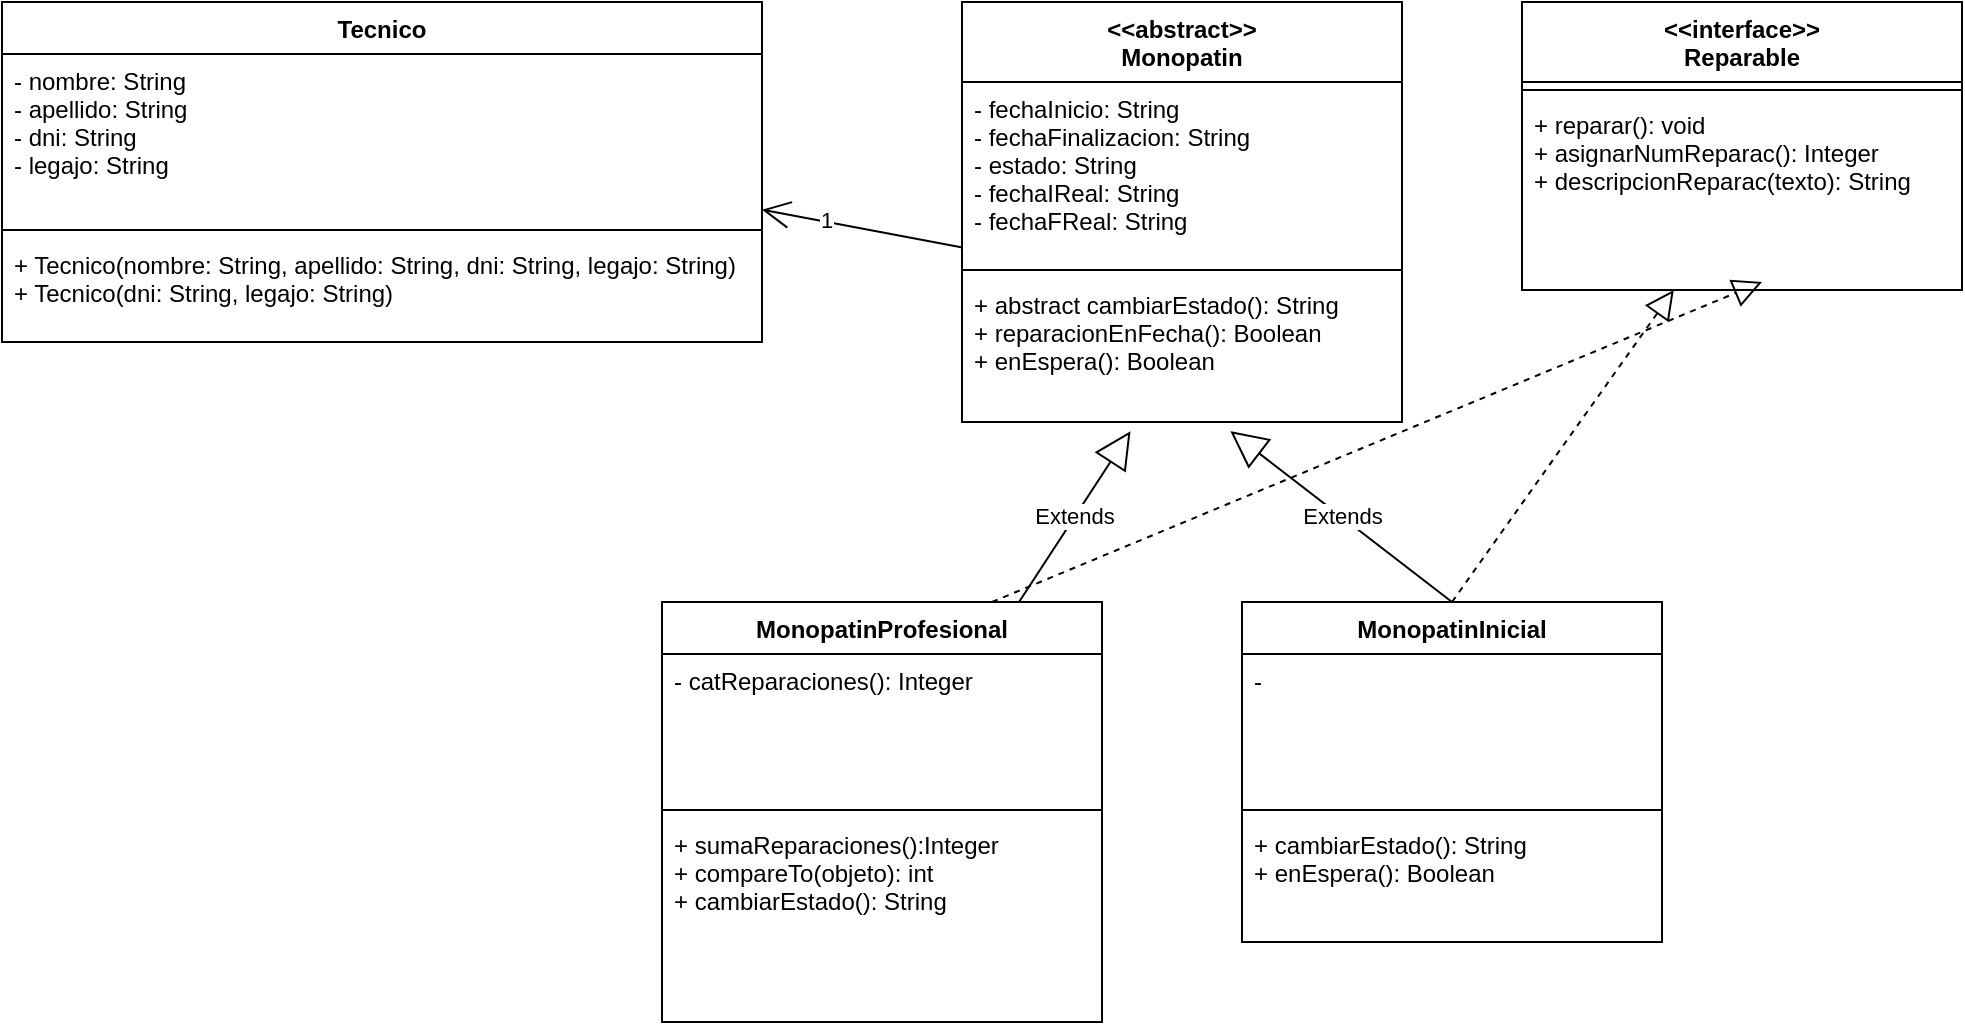 <mxfile version="20.2.7" type="device"><diagram id="6vn_2mKAIsEcYlKJIz11" name="Página-1"><mxGraphModel dx="1914" dy="514" grid="1" gridSize="10" guides="1" tooltips="1" connect="1" arrows="1" fold="1" page="1" pageScale="1" pageWidth="827" pageHeight="1169" math="0" shadow="0"><root><mxCell id="0"/><mxCell id="1" parent="0"/><mxCell id="vNX6sU5WO2OQnzMZJ9uA-1" value="&lt;&lt;abstract&gt;&gt;&#10;Monopatin" style="swimlane;fontStyle=1;align=center;verticalAlign=top;childLayout=stackLayout;horizontal=1;startSize=40;horizontalStack=0;resizeParent=1;resizeParentMax=0;resizeLast=0;collapsible=1;marginBottom=0;" vertex="1" parent="1"><mxGeometry x="280" y="20" width="220" height="210" as="geometry"/></mxCell><mxCell id="vNX6sU5WO2OQnzMZJ9uA-2" value="- fechaInicio: String&#10;- fechaFinalizacion: String&#10;- estado: String&#10;- fechaIReal: String&#10;- fechaFReal: String" style="text;strokeColor=none;fillColor=none;align=left;verticalAlign=top;spacingLeft=4;spacingRight=4;overflow=hidden;rotatable=0;points=[[0,0.5],[1,0.5]];portConstraint=eastwest;" vertex="1" parent="vNX6sU5WO2OQnzMZJ9uA-1"><mxGeometry y="40" width="220" height="90" as="geometry"/></mxCell><mxCell id="vNX6sU5WO2OQnzMZJ9uA-3" value="" style="line;strokeWidth=1;fillColor=none;align=left;verticalAlign=middle;spacingTop=-1;spacingLeft=3;spacingRight=3;rotatable=0;labelPosition=right;points=[];portConstraint=eastwest;" vertex="1" parent="vNX6sU5WO2OQnzMZJ9uA-1"><mxGeometry y="130" width="220" height="8" as="geometry"/></mxCell><mxCell id="vNX6sU5WO2OQnzMZJ9uA-4" value="+ abstract cambiarEstado(): String&#10;+ reparacionEnFecha(): Boolean&#10;+ enEspera(): Boolean" style="text;strokeColor=none;fillColor=none;align=left;verticalAlign=top;spacingLeft=4;spacingRight=4;overflow=hidden;rotatable=0;points=[[0,0.5],[1,0.5]];portConstraint=eastwest;" vertex="1" parent="vNX6sU5WO2OQnzMZJ9uA-1"><mxGeometry y="138" width="220" height="72" as="geometry"/></mxCell><mxCell id="vNX6sU5WO2OQnzMZJ9uA-5" value="Tecnico" style="swimlane;fontStyle=1;align=center;verticalAlign=top;childLayout=stackLayout;horizontal=1;startSize=26;horizontalStack=0;resizeParent=1;resizeParentMax=0;resizeLast=0;collapsible=1;marginBottom=0;" vertex="1" parent="1"><mxGeometry x="-200" y="20" width="380" height="170" as="geometry"/></mxCell><mxCell id="vNX6sU5WO2OQnzMZJ9uA-6" value="- nombre: String&#10;- apellido: String&#10;- dni: String&#10;- legajo: String" style="text;strokeColor=none;fillColor=none;align=left;verticalAlign=top;spacingLeft=4;spacingRight=4;overflow=hidden;rotatable=0;points=[[0,0.5],[1,0.5]];portConstraint=eastwest;" vertex="1" parent="vNX6sU5WO2OQnzMZJ9uA-5"><mxGeometry y="26" width="380" height="84" as="geometry"/></mxCell><mxCell id="vNX6sU5WO2OQnzMZJ9uA-7" value="" style="line;strokeWidth=1;fillColor=none;align=left;verticalAlign=middle;spacingTop=-1;spacingLeft=3;spacingRight=3;rotatable=0;labelPosition=right;points=[];portConstraint=eastwest;" vertex="1" parent="vNX6sU5WO2OQnzMZJ9uA-5"><mxGeometry y="110" width="380" height="8" as="geometry"/></mxCell><mxCell id="vNX6sU5WO2OQnzMZJ9uA-8" value="+ Tecnico(nombre: String, apellido: String, dni: String, legajo: String)&#10;+ Tecnico(dni: String, legajo: String)" style="text;strokeColor=none;fillColor=none;align=left;verticalAlign=top;spacingLeft=4;spacingRight=4;overflow=hidden;rotatable=0;points=[[0,0.5],[1,0.5]];portConstraint=eastwest;" vertex="1" parent="vNX6sU5WO2OQnzMZJ9uA-5"><mxGeometry y="118" width="380" height="52" as="geometry"/></mxCell><mxCell id="vNX6sU5WO2OQnzMZJ9uA-9" value="" style="endArrow=open;endFill=1;endSize=12;html=1;rounded=0;exitX=0.001;exitY=0.919;exitDx=0;exitDy=0;exitPerimeter=0;" edge="1" parent="1" source="vNX6sU5WO2OQnzMZJ9uA-2" target="vNX6sU5WO2OQnzMZJ9uA-6"><mxGeometry width="160" relative="1" as="geometry"><mxPoint x="190" y="250" as="sourcePoint"/><mxPoint x="350" y="250" as="targetPoint"/></mxGeometry></mxCell><mxCell id="vNX6sU5WO2OQnzMZJ9uA-10" value="1" style="edgeLabel;html=1;align=center;verticalAlign=middle;resizable=0;points=[];" vertex="1" connectable="0" parent="vNX6sU5WO2OQnzMZJ9uA-9"><mxGeometry x="0.365" y="-1" relative="1" as="geometry"><mxPoint as="offset"/></mxGeometry></mxCell><mxCell id="vNX6sU5WO2OQnzMZJ9uA-11" value="&lt;&lt;interface&gt;&gt;&#10;Reparable" style="swimlane;fontStyle=1;align=center;verticalAlign=top;childLayout=stackLayout;horizontal=1;startSize=40;horizontalStack=0;resizeParent=1;resizeParentMax=0;resizeLast=0;collapsible=1;marginBottom=0;" vertex="1" parent="1"><mxGeometry x="560" y="20" width="220" height="144" as="geometry"/></mxCell><mxCell id="vNX6sU5WO2OQnzMZJ9uA-13" value="" style="line;strokeWidth=1;fillColor=none;align=left;verticalAlign=middle;spacingTop=-1;spacingLeft=3;spacingRight=3;rotatable=0;labelPosition=right;points=[];portConstraint=eastwest;" vertex="1" parent="vNX6sU5WO2OQnzMZJ9uA-11"><mxGeometry y="40" width="220" height="8" as="geometry"/></mxCell><mxCell id="vNX6sU5WO2OQnzMZJ9uA-14" value="+ reparar(): void&#10;+ asignarNumReparac(): Integer&#10;+ descripcionReparac(texto): String&#10;" style="text;strokeColor=none;fillColor=none;align=left;verticalAlign=top;spacingLeft=4;spacingRight=4;overflow=hidden;rotatable=0;points=[[0,0.5],[1,0.5]];portConstraint=eastwest;" vertex="1" parent="vNX6sU5WO2OQnzMZJ9uA-11"><mxGeometry y="48" width="220" height="96" as="geometry"/></mxCell><mxCell id="vNX6sU5WO2OQnzMZJ9uA-17" value="MonopatinProfesional" style="swimlane;fontStyle=1;align=center;verticalAlign=top;childLayout=stackLayout;horizontal=1;startSize=26;horizontalStack=0;resizeParent=1;resizeParentMax=0;resizeLast=0;collapsible=1;marginBottom=0;" vertex="1" parent="1"><mxGeometry x="130" y="320" width="220" height="210" as="geometry"/></mxCell><mxCell id="vNX6sU5WO2OQnzMZJ9uA-18" value="- catReparaciones(): Integer" style="text;strokeColor=none;fillColor=none;align=left;verticalAlign=top;spacingLeft=4;spacingRight=4;overflow=hidden;rotatable=0;points=[[0,0.5],[1,0.5]];portConstraint=eastwest;" vertex="1" parent="vNX6sU5WO2OQnzMZJ9uA-17"><mxGeometry y="26" width="220" height="74" as="geometry"/></mxCell><mxCell id="vNX6sU5WO2OQnzMZJ9uA-19" value="" style="line;strokeWidth=1;fillColor=none;align=left;verticalAlign=middle;spacingTop=-1;spacingLeft=3;spacingRight=3;rotatable=0;labelPosition=right;points=[];portConstraint=eastwest;" vertex="1" parent="vNX6sU5WO2OQnzMZJ9uA-17"><mxGeometry y="100" width="220" height="8" as="geometry"/></mxCell><mxCell id="vNX6sU5WO2OQnzMZJ9uA-20" value="+ sumaReparaciones():Integer&#10;+ compareTo(objeto): int&#10;+ cambiarEstado(): String" style="text;strokeColor=none;fillColor=none;align=left;verticalAlign=top;spacingLeft=4;spacingRight=4;overflow=hidden;rotatable=0;points=[[0,0.5],[1,0.5]];portConstraint=eastwest;" vertex="1" parent="vNX6sU5WO2OQnzMZJ9uA-17"><mxGeometry y="108" width="220" height="102" as="geometry"/></mxCell><mxCell id="vNX6sU5WO2OQnzMZJ9uA-21" value="MonopatinInicial" style="swimlane;fontStyle=1;align=center;verticalAlign=top;childLayout=stackLayout;horizontal=1;startSize=26;horizontalStack=0;resizeParent=1;resizeParentMax=0;resizeLast=0;collapsible=1;marginBottom=0;" vertex="1" parent="1"><mxGeometry x="420" y="320" width="210" height="170" as="geometry"/></mxCell><mxCell id="vNX6sU5WO2OQnzMZJ9uA-22" value="-" style="text;strokeColor=none;fillColor=none;align=left;verticalAlign=top;spacingLeft=4;spacingRight=4;overflow=hidden;rotatable=0;points=[[0,0.5],[1,0.5]];portConstraint=eastwest;" vertex="1" parent="vNX6sU5WO2OQnzMZJ9uA-21"><mxGeometry y="26" width="210" height="74" as="geometry"/></mxCell><mxCell id="vNX6sU5WO2OQnzMZJ9uA-23" value="" style="line;strokeWidth=1;fillColor=none;align=left;verticalAlign=middle;spacingTop=-1;spacingLeft=3;spacingRight=3;rotatable=0;labelPosition=right;points=[];portConstraint=eastwest;" vertex="1" parent="vNX6sU5WO2OQnzMZJ9uA-21"><mxGeometry y="100" width="210" height="8" as="geometry"/></mxCell><mxCell id="vNX6sU5WO2OQnzMZJ9uA-24" value="+ cambiarEstado(): String&#10;+ enEspera(): Boolean" style="text;strokeColor=none;fillColor=none;align=left;verticalAlign=top;spacingLeft=4;spacingRight=4;overflow=hidden;rotatable=0;points=[[0,0.5],[1,0.5]];portConstraint=eastwest;" vertex="1" parent="vNX6sU5WO2OQnzMZJ9uA-21"><mxGeometry y="108" width="210" height="62" as="geometry"/></mxCell><mxCell id="vNX6sU5WO2OQnzMZJ9uA-25" value="Extends" style="endArrow=block;endSize=16;endFill=0;html=1;rounded=0;entryX=0.383;entryY=1.064;entryDx=0;entryDy=0;entryPerimeter=0;" edge="1" parent="1" source="vNX6sU5WO2OQnzMZJ9uA-17" target="vNX6sU5WO2OQnzMZJ9uA-4"><mxGeometry width="160" relative="1" as="geometry"><mxPoint x="240" y="220" as="sourcePoint"/><mxPoint x="400" y="220" as="targetPoint"/></mxGeometry></mxCell><mxCell id="vNX6sU5WO2OQnzMZJ9uA-26" value="Extends" style="endArrow=block;endSize=16;endFill=0;html=1;rounded=0;entryX=0.61;entryY=1.064;entryDx=0;entryDy=0;entryPerimeter=0;exitX=0.5;exitY=0;exitDx=0;exitDy=0;" edge="1" parent="1" source="vNX6sU5WO2OQnzMZJ9uA-21" target="vNX6sU5WO2OQnzMZJ9uA-4"><mxGeometry width="160" relative="1" as="geometry"><mxPoint x="242.108" y="330" as="sourcePoint"/><mxPoint x="351.28" y="117.664" as="targetPoint"/></mxGeometry></mxCell><mxCell id="vNX6sU5WO2OQnzMZJ9uA-27" value="" style="endArrow=block;dashed=1;endFill=0;endSize=12;html=1;rounded=0;exitX=0.5;exitY=0;exitDx=0;exitDy=0;" edge="1" parent="1" source="vNX6sU5WO2OQnzMZJ9uA-21" target="vNX6sU5WO2OQnzMZJ9uA-14"><mxGeometry width="160" relative="1" as="geometry"><mxPoint x="420" y="220" as="sourcePoint"/><mxPoint x="580" y="220" as="targetPoint"/></mxGeometry></mxCell><mxCell id="vNX6sU5WO2OQnzMZJ9uA-28" value="" style="endArrow=block;dashed=1;endFill=0;endSize=12;html=1;rounded=0;exitX=0.75;exitY=0;exitDx=0;exitDy=0;" edge="1" parent="1" source="vNX6sU5WO2OQnzMZJ9uA-17"><mxGeometry width="160" relative="1" as="geometry"><mxPoint x="250" y="310" as="sourcePoint"/><mxPoint x="680" y="160" as="targetPoint"/></mxGeometry></mxCell></root></mxGraphModel></diagram></mxfile>